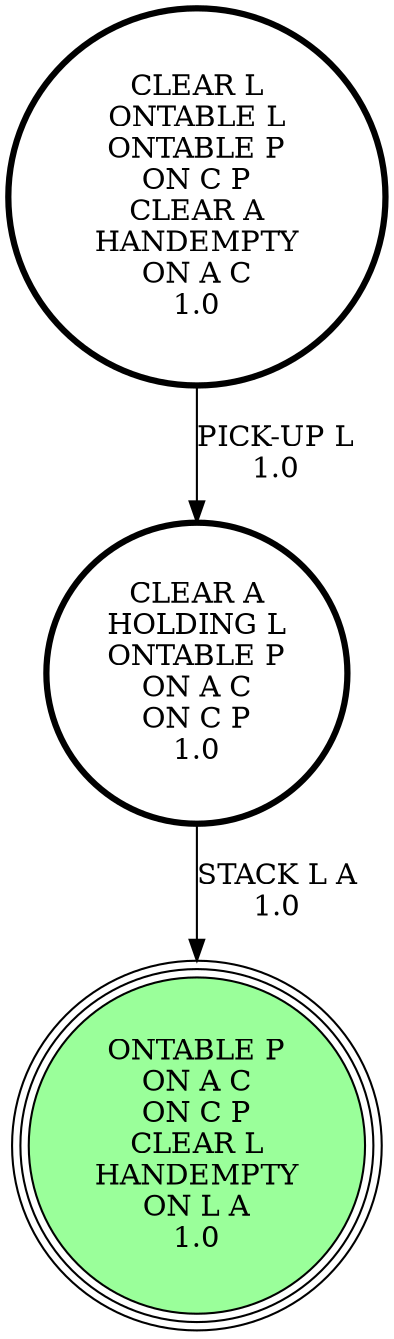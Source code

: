 digraph {
"CLEAR L\nONTABLE L\nONTABLE P\nON C P\nCLEAR A\nHANDEMPTY\nON A C\n1.0\n" -> "CLEAR A\nHOLDING L\nONTABLE P\nON A C\nON C P\n1.0\n"[label="PICK-UP L\n1.0\n"];
"CLEAR A\nHOLDING L\nONTABLE P\nON A C\nON C P\n1.0\n" -> "ONTABLE P\nON A C\nON C P\nCLEAR L\nHANDEMPTY\nON L A\n1.0\n"[label="STACK L A\n1.0\n"];
"ONTABLE P\nON A C\nON C P\nCLEAR L\nHANDEMPTY\nON L A\n1.0\n" [shape=circle, style=filled, fillcolor=palegreen1, peripheries=3];
"CLEAR A\nHOLDING L\nONTABLE P\nON A C\nON C P\n1.0\n" [shape=circle, penwidth=3];
"CLEAR L\nONTABLE L\nONTABLE P\nON C P\nCLEAR A\nHANDEMPTY\nON A C\n1.0\n" [shape=circle, penwidth=3];
"ONTABLE P\nON A C\nON C P\nCLEAR L\nHANDEMPTY\nON L A\n1.0\n" [shape=circle, style=filled, fillcolor=palegreen1, peripheries=3];
}
